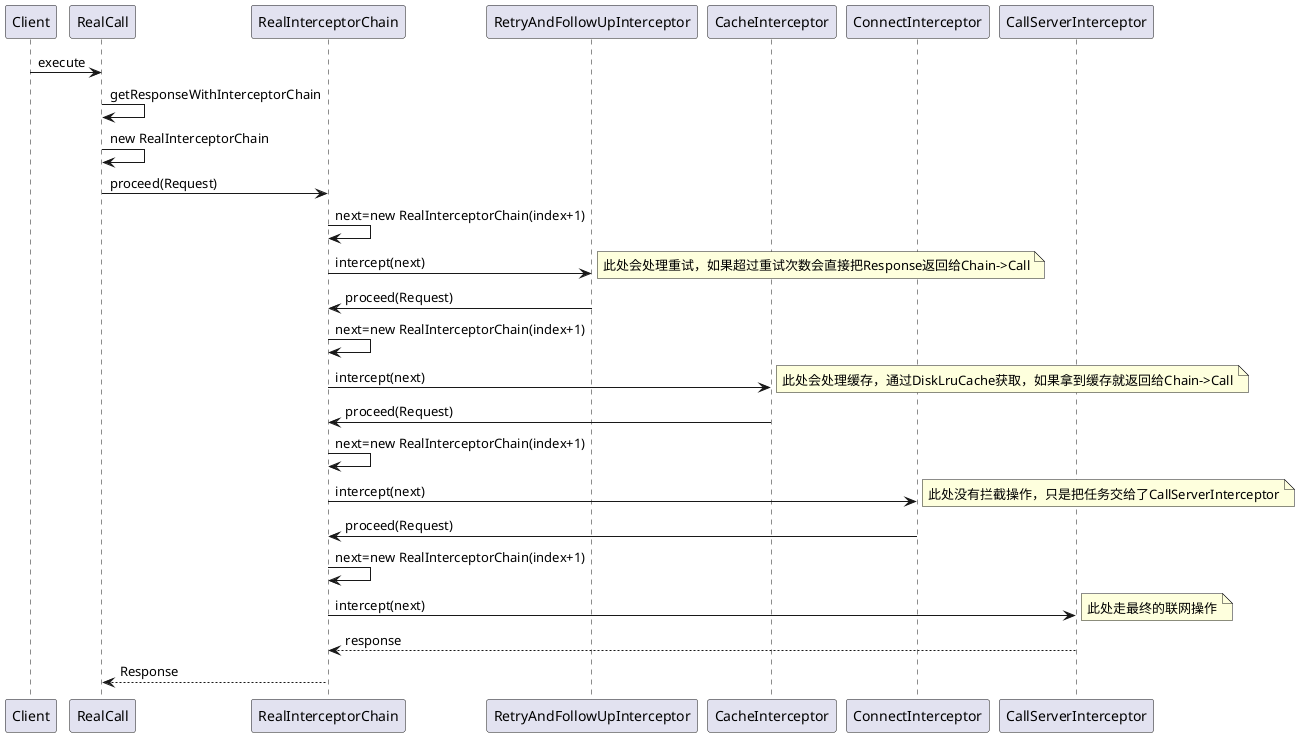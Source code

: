 @startuml
Client->RealCall:execute
RealCall->RealCall:getResponseWithInterceptorChain
RealCall->RealCall:new RealInterceptorChain
RealCall->RealInterceptorChain:proceed(Request)

RealInterceptorChain->RealInterceptorChain:next=new RealInterceptorChain(index+1)

RealInterceptorChain->RetryAndFollowUpInterceptor:intercept(next)
note right:此处会处理重试，如果超过重试次数会直接把Response返回给Chain->Call
RetryAndFollowUpInterceptor->RealInterceptorChain:proceed(Request)
RealInterceptorChain->RealInterceptorChain:next=new RealInterceptorChain(index+1)
RealInterceptorChain->CacheInterceptor:intercept(next)
note right:此处会处理缓存，通过DiskLruCache获取，如果拿到缓存就返回给Chain->Call
CacheInterceptor->RealInterceptorChain:proceed(Request)
RealInterceptorChain->RealInterceptorChain:next=new RealInterceptorChain(index+1)
RealInterceptorChain->ConnectInterceptor:intercept(next)
note right:此处没有拦截操作，只是把任务交给了CallServerInterceptor
ConnectInterceptor->RealInterceptorChain:proceed(Request)
RealInterceptorChain->RealInterceptorChain:next=new RealInterceptorChain(index+1)
RealInterceptorChain->CallServerInterceptor:intercept(next)
note right:此处走最终的联网操作


CallServerInterceptor-->RealInterceptorChain:response
RealInterceptorChain-->RealCall:Response

@enduml